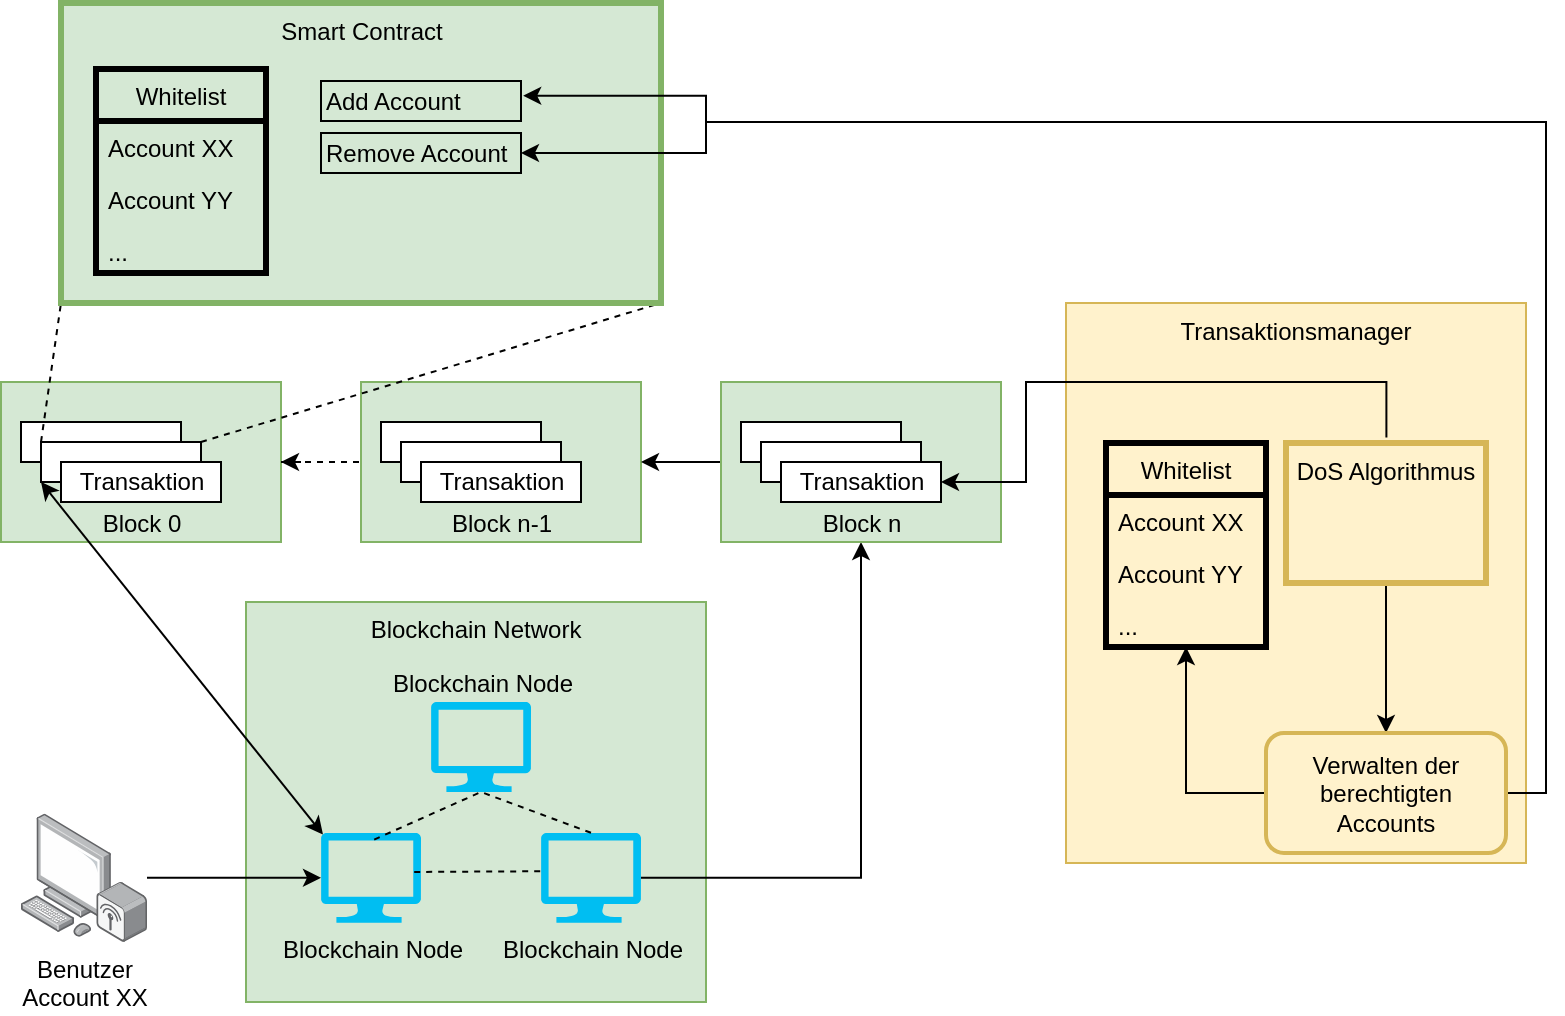 <mxfile version="12.6.5" type="device"><diagram id="QsEmskJaJkF4sxUSH2GM" name="Page-1"><mxGraphModel dx="1236" dy="2147" grid="1" gridSize="10" guides="1" tooltips="1" connect="1" arrows="1" fold="1" page="1" pageScale="1" pageWidth="827" pageHeight="1169" math="0" shadow="0"><root><mxCell id="0"/><mxCell id="1" parent="0"/><mxCell id="h6DhaTOFqRJskrVIbclv-9" value="Blockchain Network" style="rounded=0;whiteSpace=wrap;html=1;fillColor=#d5e8d4;strokeColor=#82b366;verticalAlign=top;" vertex="1" parent="1"><mxGeometry x="140" y="-360" width="230" height="200" as="geometry"/></mxCell><mxCell id="h6DhaTOFqRJskrVIbclv-1" value="Blockchain Node" style="verticalLabelPosition=top;html=1;verticalAlign=bottom;align=center;strokeColor=none;fillColor=#00BEF2;shape=mxgraph.azure.computer;pointerEvents=1;labelPosition=center;" vertex="1" parent="1"><mxGeometry x="232.5" y="-310" width="50" height="45" as="geometry"/></mxCell><mxCell id="h6DhaTOFqRJskrVIbclv-2" value="Blockchain Node" style="verticalLabelPosition=bottom;html=1;verticalAlign=top;align=center;strokeColor=none;fillColor=#00BEF2;shape=mxgraph.azure.computer;pointerEvents=1;" vertex="1" parent="1"><mxGeometry x="177.5" y="-244.6" width="50" height="45" as="geometry"/></mxCell><mxCell id="h6DhaTOFqRJskrVIbclv-32" style="edgeStyle=orthogonalEdgeStyle;rounded=0;orthogonalLoop=1;jettySize=auto;html=1;entryX=0.5;entryY=1;entryDx=0;entryDy=0;exitX=1;exitY=0.5;exitDx=0;exitDy=0;exitPerimeter=0;" edge="1" parent="1" source="h6DhaTOFqRJskrVIbclv-3" target="h6DhaTOFqRJskrVIbclv-15"><mxGeometry relative="1" as="geometry"/></mxCell><mxCell id="h6DhaTOFqRJskrVIbclv-3" value="Blockchain Node" style="verticalLabelPosition=bottom;html=1;verticalAlign=top;align=center;strokeColor=none;fillColor=#00BEF2;shape=mxgraph.azure.computer;pointerEvents=1;" vertex="1" parent="1"><mxGeometry x="287.5" y="-244.6" width="50" height="45" as="geometry"/></mxCell><mxCell id="h6DhaTOFqRJskrVIbclv-5" value="" style="endArrow=none;dashed=1;html=1;entryX=0.5;entryY=1;entryDx=0;entryDy=0;entryPerimeter=0;exitX=0.532;exitY=0.075;exitDx=0;exitDy=0;exitPerimeter=0;" edge="1" parent="1" source="h6DhaTOFqRJskrVIbclv-2" target="h6DhaTOFqRJskrVIbclv-1"><mxGeometry width="50" height="50" relative="1" as="geometry"><mxPoint x="200" y="-80.03" as="sourcePoint"/><mxPoint x="250" y="-130.03" as="targetPoint"/></mxGeometry></mxCell><mxCell id="h6DhaTOFqRJskrVIbclv-6" value="" style="endArrow=none;dashed=1;html=1;exitX=0.932;exitY=0.435;exitDx=0;exitDy=0;exitPerimeter=0;entryX=0.024;entryY=0.427;entryDx=0;entryDy=0;entryPerimeter=0;" edge="1" parent="1" source="h6DhaTOFqRJskrVIbclv-2" target="h6DhaTOFqRJskrVIbclv-3"><mxGeometry width="50" height="50" relative="1" as="geometry"><mxPoint x="350" y="99.97" as="sourcePoint"/><mxPoint x="400" y="49.97" as="targetPoint"/></mxGeometry></mxCell><mxCell id="h6DhaTOFqRJskrVIbclv-7" value="" style="endArrow=none;dashed=1;html=1;entryX=0.5;entryY=1;entryDx=0;entryDy=0;entryPerimeter=0;exitX=0.5;exitY=0;exitDx=0;exitDy=0;exitPerimeter=0;" edge="1" parent="1" source="h6DhaTOFqRJskrVIbclv-3" target="h6DhaTOFqRJskrVIbclv-1"><mxGeometry width="50" height="50" relative="1" as="geometry"><mxPoint x="450" y="-190.03" as="sourcePoint"/><mxPoint x="500" y="-240.03" as="targetPoint"/></mxGeometry></mxCell><mxCell id="h6DhaTOFqRJskrVIbclv-12" value="" style="edgeStyle=orthogonalEdgeStyle;rounded=0;orthogonalLoop=1;jettySize=auto;html=1;entryX=0;entryY=0.5;entryDx=0;entryDy=0;entryPerimeter=0;" edge="1" parent="1" source="h6DhaTOFqRJskrVIbclv-10" target="h6DhaTOFqRJskrVIbclv-2"><mxGeometry x="-0.26" relative="1" as="geometry"><mxPoint as="offset"/></mxGeometry></mxCell><mxCell id="h6DhaTOFqRJskrVIbclv-10" value="Benutzer&lt;br&gt;Account XX" style="points=[];aspect=fixed;html=1;align=center;shadow=0;dashed=0;image;image=img/lib/allied_telesis/computer_and_terminals/Personal_Computer_Wireless.svg;" vertex="1" parent="1"><mxGeometry x="27.5" y="-254.2" width="63" height="64.2" as="geometry"/></mxCell><mxCell id="h6DhaTOFqRJskrVIbclv-13" value="Block 0" style="rounded=0;whiteSpace=wrap;html=1;verticalAlign=bottom;fillColor=#d5e8d4;strokeColor=#82b366;" vertex="1" parent="1"><mxGeometry x="17.5" y="-470" width="140" height="80" as="geometry"/></mxCell><mxCell id="h6DhaTOFqRJskrVIbclv-14" value="Block n-1" style="rounded=0;whiteSpace=wrap;html=1;verticalAlign=bottom;fillColor=#d5e8d4;strokeColor=#82b366;" vertex="1" parent="1"><mxGeometry x="197.5" y="-470" width="140" height="80" as="geometry"/></mxCell><mxCell id="h6DhaTOFqRJskrVIbclv-16" style="edgeStyle=orthogonalEdgeStyle;rounded=0;orthogonalLoop=1;jettySize=auto;html=1;entryX=1;entryY=0.5;entryDx=0;entryDy=0;" edge="1" parent="1" source="h6DhaTOFqRJskrVIbclv-15" target="h6DhaTOFqRJskrVIbclv-14"><mxGeometry relative="1" as="geometry"/></mxCell><mxCell id="h6DhaTOFqRJskrVIbclv-15" value="Block n" style="rounded=0;whiteSpace=wrap;html=1;verticalAlign=bottom;fillColor=#d5e8d4;strokeColor=#82b366;" vertex="1" parent="1"><mxGeometry x="377.5" y="-470" width="140" height="80" as="geometry"/></mxCell><mxCell id="h6DhaTOFqRJskrVIbclv-17" value="" style="endArrow=none;dashed=1;html=1;entryX=0;entryY=0.5;entryDx=0;entryDy=0;exitX=1;exitY=0.5;exitDx=0;exitDy=0;" edge="1" parent="1" source="h6DhaTOFqRJskrVIbclv-13" target="h6DhaTOFqRJskrVIbclv-14"><mxGeometry width="50" height="50" relative="1" as="geometry"><mxPoint x="-132.5" y="-390" as="sourcePoint"/><mxPoint x="-82.5" y="-440" as="targetPoint"/></mxGeometry></mxCell><mxCell id="h6DhaTOFqRJskrVIbclv-18" value="" style="endArrow=classic;html=1;entryX=1;entryY=0.5;entryDx=0;entryDy=0;" edge="1" parent="1" target="h6DhaTOFqRJskrVIbclv-13"><mxGeometry width="50" height="50" relative="1" as="geometry"><mxPoint x="167.5" y="-430" as="sourcePoint"/><mxPoint x="177.5" y="-470" as="targetPoint"/></mxGeometry></mxCell><mxCell id="h6DhaTOFqRJskrVIbclv-20" value="" style="rounded=0;whiteSpace=wrap;html=1;" vertex="1" parent="1"><mxGeometry x="27.5" y="-450" width="80" height="20" as="geometry"/></mxCell><mxCell id="h6DhaTOFqRJskrVIbclv-21" value="" style="rounded=0;whiteSpace=wrap;html=1;" vertex="1" parent="1"><mxGeometry x="37.5" y="-440" width="80" height="20" as="geometry"/></mxCell><mxCell id="h6DhaTOFqRJskrVIbclv-22" value="Transaktion" style="rounded=0;whiteSpace=wrap;html=1;" vertex="1" parent="1"><mxGeometry x="47.5" y="-430" width="80" height="20" as="geometry"/></mxCell><mxCell id="h6DhaTOFqRJskrVIbclv-26" value="" style="rounded=0;whiteSpace=wrap;html=1;" vertex="1" parent="1"><mxGeometry x="207.5" y="-450" width="80" height="20" as="geometry"/></mxCell><mxCell id="h6DhaTOFqRJskrVIbclv-27" value="" style="rounded=0;whiteSpace=wrap;html=1;" vertex="1" parent="1"><mxGeometry x="217.5" y="-440" width="80" height="20" as="geometry"/></mxCell><mxCell id="h6DhaTOFqRJskrVIbclv-28" value="Transaktion" style="rounded=0;whiteSpace=wrap;html=1;" vertex="1" parent="1"><mxGeometry x="227.5" y="-430" width="80" height="20" as="geometry"/></mxCell><mxCell id="h6DhaTOFqRJskrVIbclv-29" value="" style="rounded=0;whiteSpace=wrap;html=1;" vertex="1" parent="1"><mxGeometry x="387.5" y="-450" width="80" height="20" as="geometry"/></mxCell><mxCell id="h6DhaTOFqRJskrVIbclv-30" value="" style="rounded=0;whiteSpace=wrap;html=1;" vertex="1" parent="1"><mxGeometry x="397.5" y="-440" width="80" height="20" as="geometry"/></mxCell><mxCell id="h6DhaTOFqRJskrVIbclv-31" value="Transaktion" style="rounded=0;whiteSpace=wrap;html=1;" vertex="1" parent="1"><mxGeometry x="407.5" y="-430" width="80" height="20" as="geometry"/></mxCell><mxCell id="h6DhaTOFqRJskrVIbclv-33" value="Transaktionsmanager" style="rounded=0;whiteSpace=wrap;html=1;fillColor=#fff2cc;strokeColor=#d6b656;verticalAlign=top;" vertex="1" parent="1"><mxGeometry x="550" y="-509.5" width="230" height="280" as="geometry"/></mxCell><mxCell id="h6DhaTOFqRJskrVIbclv-61" style="edgeStyle=orthogonalEdgeStyle;rounded=0;orthogonalLoop=1;jettySize=auto;html=1;" edge="1" parent="1" source="h6DhaTOFqRJskrVIbclv-37" target="h6DhaTOFqRJskrVIbclv-59"><mxGeometry relative="1" as="geometry"/></mxCell><mxCell id="h6DhaTOFqRJskrVIbclv-37" value="DoS Algorithmus" style="rounded=0;whiteSpace=wrap;html=1;fillColor=#fff2cc;strokeColor=#d6b656;strokeWidth=3;verticalAlign=top;" vertex="1" parent="1"><mxGeometry x="660" y="-439.5" width="100" height="70" as="geometry"/></mxCell><mxCell id="h6DhaTOFqRJskrVIbclv-42" value="" style="endArrow=none;dashed=1;html=1;exitX=0;exitY=0;exitDx=0;exitDy=0;entryX=0;entryY=1;entryDx=0;entryDy=0;" edge="1" parent="1" source="h6DhaTOFqRJskrVIbclv-21" target="h6DhaTOFqRJskrVIbclv-44"><mxGeometry width="50" height="50" relative="1" as="geometry"><mxPoint x="80" y="-540" as="sourcePoint"/><mxPoint x="130" y="-590" as="targetPoint"/></mxGeometry></mxCell><mxCell id="h6DhaTOFqRJskrVIbclv-43" value="" style="endArrow=none;dashed=1;html=1;exitX=1;exitY=0;exitDx=0;exitDy=0;entryX=1;entryY=1;entryDx=0;entryDy=0;" edge="1" parent="1" source="h6DhaTOFqRJskrVIbclv-21" target="h6DhaTOFqRJskrVIbclv-44"><mxGeometry width="50" height="50" relative="1" as="geometry"><mxPoint x="150" y="-480" as="sourcePoint"/><mxPoint x="200" y="-530" as="targetPoint"/></mxGeometry></mxCell><mxCell id="h6DhaTOFqRJskrVIbclv-44" value="Smart Contract" style="rounded=0;whiteSpace=wrap;html=1;strokeWidth=3;fillColor=#d5e8d4;strokeColor=#82b366;verticalAlign=top;" vertex="1" parent="1"><mxGeometry x="47.5" y="-659.5" width="300" height="150" as="geometry"/></mxCell><mxCell id="h6DhaTOFqRJskrVIbclv-45" value="Whitelist" style="swimlane;fontStyle=0;childLayout=stackLayout;horizontal=1;startSize=26;fillColor=none;horizontalStack=0;resizeParent=1;resizeParentMax=0;resizeLast=0;collapsible=1;marginBottom=0;strokeWidth=3;" vertex="1" parent="1"><mxGeometry x="65" y="-626.5" width="85" height="102" as="geometry"/></mxCell><mxCell id="h6DhaTOFqRJskrVIbclv-46" value="Account XX" style="text;strokeColor=none;fillColor=none;align=left;verticalAlign=top;spacingLeft=4;spacingRight=4;overflow=hidden;rotatable=0;points=[[0,0.5],[1,0.5]];portConstraint=eastwest;" vertex="1" parent="h6DhaTOFqRJskrVIbclv-45"><mxGeometry y="26" width="85" height="26" as="geometry"/></mxCell><mxCell id="h6DhaTOFqRJskrVIbclv-47" value="Account YY" style="text;strokeColor=none;fillColor=none;align=left;verticalAlign=top;spacingLeft=4;spacingRight=4;overflow=hidden;rotatable=0;points=[[0,0.5],[1,0.5]];portConstraint=eastwest;" vertex="1" parent="h6DhaTOFqRJskrVIbclv-45"><mxGeometry y="52" width="85" height="26" as="geometry"/></mxCell><mxCell id="h6DhaTOFqRJskrVIbclv-48" value="..." style="text;strokeColor=none;fillColor=none;align=left;verticalAlign=top;spacingLeft=4;spacingRight=4;overflow=hidden;rotatable=0;points=[[0,0.5],[1,0.5]];portConstraint=eastwest;" vertex="1" parent="h6DhaTOFqRJskrVIbclv-45"><mxGeometry y="78" width="85" height="24" as="geometry"/></mxCell><mxCell id="h6DhaTOFqRJskrVIbclv-56" style="edgeStyle=orthogonalEdgeStyle;rounded=0;orthogonalLoop=1;jettySize=auto;html=1;entryX=1;entryY=0.5;entryDx=0;entryDy=0;" edge="1" parent="1" target="h6DhaTOFqRJskrVIbclv-50"><mxGeometry relative="1" as="geometry"><mxPoint x="400" y="-600" as="sourcePoint"/><Array as="points"><mxPoint x="370" y="-600"/><mxPoint x="370" y="-584"/></Array></mxGeometry></mxCell><mxCell id="h6DhaTOFqRJskrVIbclv-49" value="Add Account" style="text;html=1;strokeColor=#000000;fillColor=none;align=left;verticalAlign=middle;whiteSpace=wrap;rounded=0;strokeWidth=1;" vertex="1" parent="1"><mxGeometry x="177.5" y="-620.5" width="100" height="20" as="geometry"/></mxCell><mxCell id="h6DhaTOFqRJskrVIbclv-57" style="edgeStyle=orthogonalEdgeStyle;rounded=0;orthogonalLoop=1;jettySize=auto;html=1;entryX=1.011;entryY=0.369;entryDx=0;entryDy=0;entryPerimeter=0;exitX=1;exitY=0.5;exitDx=0;exitDy=0;" edge="1" parent="1" source="h6DhaTOFqRJskrVIbclv-59" target="h6DhaTOFqRJskrVIbclv-49"><mxGeometry relative="1" as="geometry"><mxPoint x="400" y="-660" as="sourcePoint"/><Array as="points"><mxPoint x="790" y="-264"/><mxPoint x="790" y="-600"/><mxPoint x="370" y="-600"/><mxPoint x="370" y="-613"/></Array></mxGeometry></mxCell><mxCell id="h6DhaTOFqRJskrVIbclv-50" value="Remove Account" style="text;html=1;strokeColor=#000000;fillColor=none;align=left;verticalAlign=middle;whiteSpace=wrap;rounded=0;" vertex="1" parent="1"><mxGeometry x="177.5" y="-594.5" width="100" height="20" as="geometry"/></mxCell><mxCell id="h6DhaTOFqRJskrVIbclv-51" value="Whitelist" style="swimlane;fontStyle=0;childLayout=stackLayout;horizontal=1;startSize=26;fillColor=none;horizontalStack=0;resizeParent=1;resizeParentMax=0;resizeLast=0;collapsible=1;marginBottom=0;strokeWidth=3;" vertex="1" parent="1"><mxGeometry x="570" y="-439.5" width="80" height="102" as="geometry"/></mxCell><mxCell id="h6DhaTOFqRJskrVIbclv-52" value="Account XX" style="text;strokeColor=none;fillColor=none;align=left;verticalAlign=top;spacingLeft=4;spacingRight=4;overflow=hidden;rotatable=0;points=[[0,0.5],[1,0.5]];portConstraint=eastwest;" vertex="1" parent="h6DhaTOFqRJskrVIbclv-51"><mxGeometry y="26" width="80" height="26" as="geometry"/></mxCell><mxCell id="h6DhaTOFqRJskrVIbclv-53" value="Account YY" style="text;strokeColor=none;fillColor=none;align=left;verticalAlign=top;spacingLeft=4;spacingRight=4;overflow=hidden;rotatable=0;points=[[0,0.5],[1,0.5]];portConstraint=eastwest;" vertex="1" parent="h6DhaTOFqRJskrVIbclv-51"><mxGeometry y="52" width="80" height="26" as="geometry"/></mxCell><mxCell id="h6DhaTOFqRJskrVIbclv-54" value="..." style="text;strokeColor=none;fillColor=none;align=left;verticalAlign=top;spacingLeft=4;spacingRight=4;overflow=hidden;rotatable=0;points=[[0,0.5],[1,0.5]];portConstraint=eastwest;" vertex="1" parent="h6DhaTOFqRJskrVIbclv-51"><mxGeometry y="78" width="80" height="24" as="geometry"/></mxCell><mxCell id="h6DhaTOFqRJskrVIbclv-62" style="edgeStyle=orthogonalEdgeStyle;rounded=0;orthogonalLoop=1;jettySize=auto;html=1;exitX=0;exitY=0.5;exitDx=0;exitDy=0;" edge="1" parent="1" source="h6DhaTOFqRJskrVIbclv-59" target="h6DhaTOFqRJskrVIbclv-51"><mxGeometry relative="1" as="geometry"/></mxCell><mxCell id="h6DhaTOFqRJskrVIbclv-59" value="Verwalten der berechtigten Accounts" style="rounded=1;whiteSpace=wrap;html=1;strokeColor=#d6b656;strokeWidth=2;align=center;fillColor=#fff2cc;" vertex="1" parent="1"><mxGeometry x="650" y="-294.5" width="120" height="60" as="geometry"/></mxCell><mxCell id="h6DhaTOFqRJskrVIbclv-63" value="" style="endArrow=classic;startArrow=classic;html=1;exitX=0.02;exitY=0.02;exitDx=0;exitDy=0;exitPerimeter=0;entryX=0;entryY=1;entryDx=0;entryDy=0;rounded=0;" edge="1" parent="1" source="h6DhaTOFqRJskrVIbclv-2" target="h6DhaTOFqRJskrVIbclv-21"><mxGeometry width="50" height="50" relative="1" as="geometry"><mxPoint x="30" y="-270" as="sourcePoint"/><mxPoint x="80" y="-320" as="targetPoint"/></mxGeometry></mxCell><mxCell id="h6DhaTOFqRJskrVIbclv-65" style="edgeStyle=orthogonalEdgeStyle;rounded=0;orthogonalLoop=1;jettySize=auto;html=1;entryX=1;entryY=0.5;entryDx=0;entryDy=0;exitX=0.502;exitY=-0.04;exitDx=0;exitDy=0;exitPerimeter=0;" edge="1" parent="1" source="h6DhaTOFqRJskrVIbclv-37" target="h6DhaTOFqRJskrVIbclv-31"><mxGeometry relative="1" as="geometry"><Array as="points"><mxPoint x="710" y="-470"/><mxPoint x="530" y="-470"/><mxPoint x="530" y="-420"/></Array></mxGeometry></mxCell></root></mxGraphModel></diagram></mxfile>